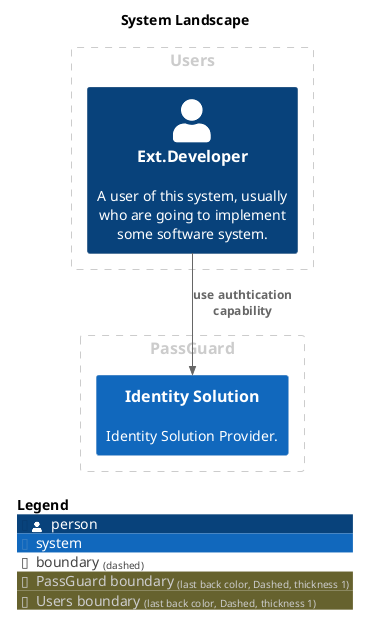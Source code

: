 @startuml
set separator none
title System Landscape

top to bottom direction

!include <C4/C4>
!include <C4/C4_Context>

AddBoundaryTag("PassGuard", $borderColor="#cccccc", $fontColor="#cccccc", $borderStyle="Dashed", $borderThickness="1")
Boundary(group_1, "PassGuard", $tags="PassGuard") {
  System(IdentitySolution, "Identity Solution", $descr="Identity Solution Provider.", $tags="", $link="")
}

AddBoundaryTag("Users", $borderColor="#cccccc", $fontColor="#cccccc", $borderStyle="Dashed", $borderThickness="1")
Boundary(group_2, "Users", $tags="Users") {
  Person(ExtDeveloper, "Ext.Developer", $descr="A user of this system, usually who are going to implement some software system.", $tags="", $link="")
}


Rel(ExtDeveloper, IdentitySolution, "use authtication capability", $techn="", $tags="", $link="")

SHOW_LEGEND(true)
@enduml
